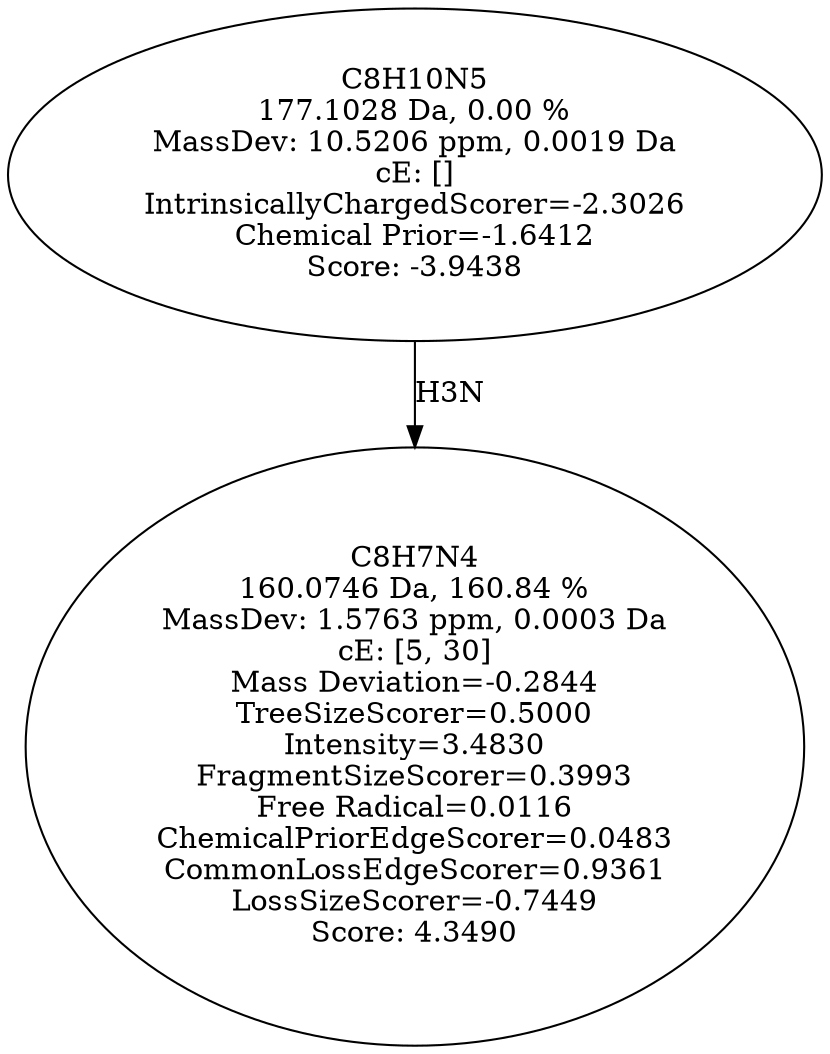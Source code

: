 strict digraph {
v1 [label="C8H7N4\n160.0746 Da, 160.84 %\nMassDev: 1.5763 ppm, 0.0003 Da\ncE: [5, 30]\nMass Deviation=-0.2844\nTreeSizeScorer=0.5000\nIntensity=3.4830\nFragmentSizeScorer=0.3993\nFree Radical=0.0116\nChemicalPriorEdgeScorer=0.0483\nCommonLossEdgeScorer=0.9361\nLossSizeScorer=-0.7449\nScore: 4.3490"];
v2 [label="C8H10N5\n177.1028 Da, 0.00 %\nMassDev: 10.5206 ppm, 0.0019 Da\ncE: []\nIntrinsicallyChargedScorer=-2.3026\nChemical Prior=-1.6412\nScore: -3.9438"];
v2 -> v1 [label="H3N"];
}